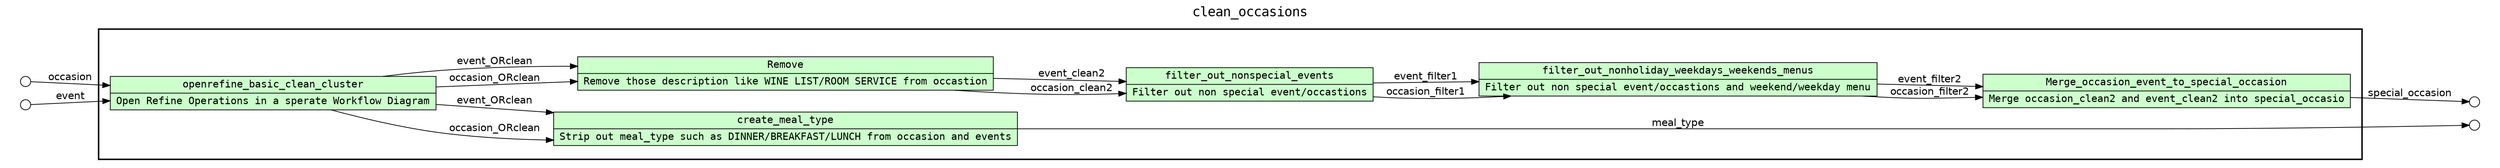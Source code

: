 digraph Workflow {
rankdir=LR
fontname=Courier; fontsize=18; labelloc=t
label=clean_occasions
subgraph cluster_workflow_box_outer { label=""; color=black; penwidth=2
subgraph cluster_workflow_box_inner { label=""; color=white
node[shape=box style=filled fillcolor="#CCFFCC" peripheries=1 fontname=Courier]
openrefine_basic_clean_cluster [shape=record rankdir=LR label="{{<f0> openrefine_basic_clean_cluster |<f1> Open Refine Operations in a sperate Workflow Diagram}}"];
create_meal_type [shape=record rankdir=LR label="{{<f0> create_meal_type |<f1> Strip out meal_type such as DINNER/BREAKFAST/LUNCH from occasion and events}}"];
Remove [shape=record rankdir=LR label="{{<f0> Remove |<f1> Remove those description like WINE LIST/ROOM SERVICE from occastion}}"];
filter_out_nonspecial_events [shape=record rankdir=LR label="{{<f0> filter_out_nonspecial_events |<f1> Filter out non special event/occastions}}"];
filter_out_nonholiday_weekdays_weekends_menus [shape=record rankdir=LR label="{{<f0> filter_out_nonholiday_weekdays_weekends_menus |<f1> Filter out non special event/occastions and weekend/weekday menu}}"];
Merge_occasion_event_to_special_occasion [shape=record rankdir=LR label="{{<f0> Merge_occasion_event_to_special_occasion |<f1> Merge occasion_clean2 and event_clean2 into special_occasio}}"];
edge[fontname=Helvetica]
openrefine_basic_clean_cluster -> create_meal_type [label=occasion_ORclean]
openrefine_basic_clean_cluster -> Remove [label=occasion_ORclean]
openrefine_basic_clean_cluster -> create_meal_type [label=event_ORclean]
openrefine_basic_clean_cluster -> Remove [label=event_ORclean]
Remove -> filter_out_nonspecial_events [label=occasion_clean2]
Remove -> filter_out_nonspecial_events [label=event_clean2]
filter_out_nonspecial_events -> filter_out_nonholiday_weekdays_weekends_menus [label=occasion_filter1]
filter_out_nonspecial_events -> filter_out_nonholiday_weekdays_weekends_menus [label=event_filter1]
filter_out_nonholiday_weekdays_weekends_menus -> Merge_occasion_event_to_special_occasion [label=occasion_filter2]
filter_out_nonholiday_weekdays_weekends_menus -> Merge_occasion_event_to_special_occasion [label=event_filter2]
}}
subgraph cluster_input_ports_group_outer { label=""; color=white
subgraph cluster_input_ports_group_inner { label=""; color=white
node[shape=circle style=filled fillcolor="#FFFFFF" peripheries=1 fontname=Courier width=0.2]
occasion_input_port [label=""]
event_input_port [label=""]
}}
subgraph cluster_output_ports_group_outer { label=""; color=white
subgraph cluster_output_ports_group_inner { label=""; color=white
node[shape=circle style=filled fillcolor="#FFFFFF" peripheries=1 fontname=Courier width=0.2]
special_occasion_output_port [label=""]
meal_type_output_port [label=""]
}}
edge[fontname=Helvetica]
occasion_input_port -> openrefine_basic_clean_cluster [label=occasion]
event_input_port -> openrefine_basic_clean_cluster [label=event]
edge[fontname=Helvetica]
Merge_occasion_event_to_special_occasion -> special_occasion_output_port [label=special_occasion]
create_meal_type -> meal_type_output_port [label=meal_type]
}
